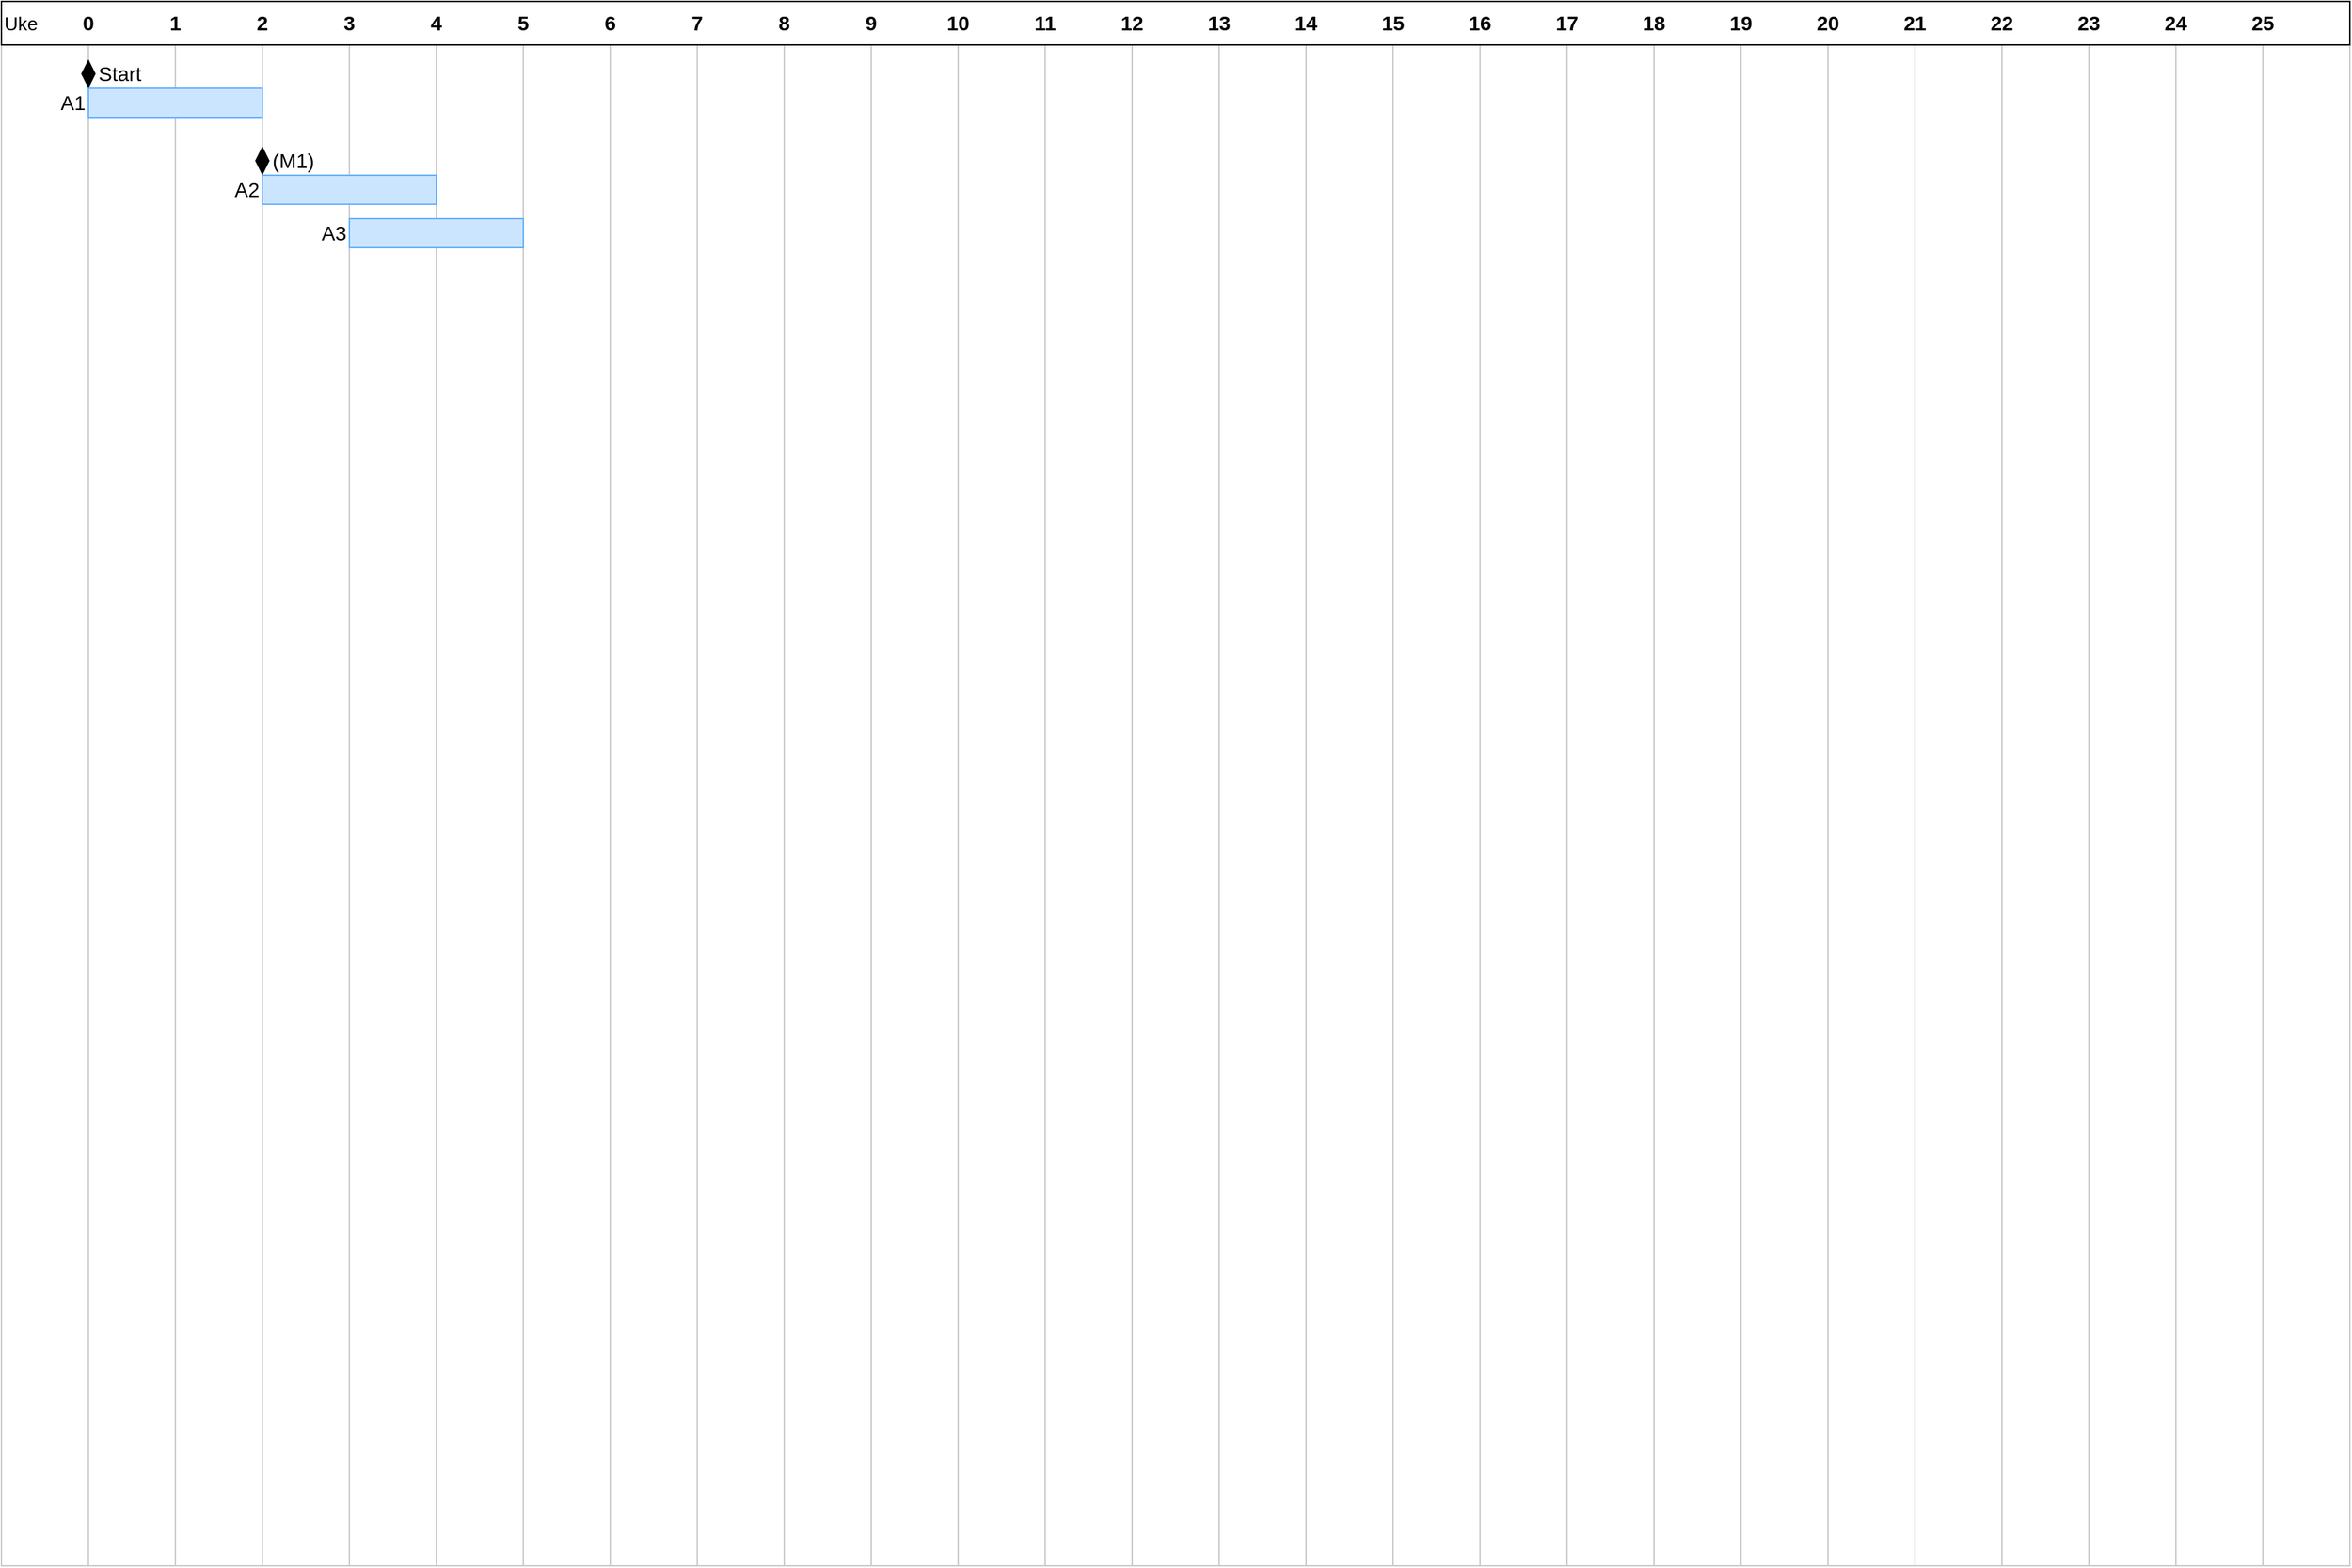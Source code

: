<mxfile version="13.8.0" type="github">
  <diagram name="Page-1" id="2c4490ee-f0b8-94ab-5012-d5dc3445f7a3">
    <mxGraphModel dx="1996" dy="1096" grid="1" gridSize="10" guides="1" tooltips="1" connect="0" arrows="1" fold="1" page="1" pageScale="1.5" pageWidth="1169" pageHeight="826" background="#ffffff" math="0" shadow="0">
      <root>
        <mxCell id="0" style=";html=1;" />
        <mxCell id="1" style=";html=1;" parent="0" />
        <mxCell id="wme-i7As3sNCEtLZGVM8-2" value="" style="align=left;strokeColor=#CCCCCC;html=1;" vertex="1" parent="1">
          <mxGeometry x="80" y="80" width="60" height="1080" as="geometry" />
        </mxCell>
        <mxCell id="wme-i7As3sNCEtLZGVM8-4" value="" style="align=left;strokeColor=#CCCCCC;html=1;" vertex="1" parent="1">
          <mxGeometry x="140" y="80" width="60" height="1080" as="geometry" />
        </mxCell>
        <mxCell id="wme-i7As3sNCEtLZGVM8-5" value="" style="align=left;strokeColor=#CCCCCC;html=1;" vertex="1" parent="1">
          <mxGeometry x="200" y="80" width="60" height="1080" as="geometry" />
        </mxCell>
        <mxCell id="wme-i7As3sNCEtLZGVM8-6" value="" style="align=left;strokeColor=#CCCCCC;html=1;" vertex="1" parent="1">
          <mxGeometry x="260" y="80" width="60" height="1080" as="geometry" />
        </mxCell>
        <mxCell id="wme-i7As3sNCEtLZGVM8-7" value="" style="align=left;strokeColor=#CCCCCC;html=1;" vertex="1" parent="1">
          <mxGeometry x="320" y="80" width="60" height="1080" as="geometry" />
        </mxCell>
        <mxCell id="wme-i7As3sNCEtLZGVM8-8" value="" style="align=left;strokeColor=#CCCCCC;html=1;" vertex="1" parent="1">
          <mxGeometry x="380" y="80" width="60" height="1080" as="geometry" />
        </mxCell>
        <mxCell id="wme-i7As3sNCEtLZGVM8-9" value="" style="align=left;strokeColor=#CCCCCC;html=1;" vertex="1" parent="1">
          <mxGeometry x="440" y="80" width="60" height="1080" as="geometry" />
        </mxCell>
        <mxCell id="wme-i7As3sNCEtLZGVM8-10" value="" style="align=left;strokeColor=#CCCCCC;html=1;" vertex="1" parent="1">
          <mxGeometry x="500" y="80" width="60" height="1080" as="geometry" />
        </mxCell>
        <mxCell id="wme-i7As3sNCEtLZGVM8-11" value="" style="align=left;strokeColor=#CCCCCC;html=1;" vertex="1" parent="1">
          <mxGeometry x="560" y="80" width="60" height="1080" as="geometry" />
        </mxCell>
        <mxCell id="wme-i7As3sNCEtLZGVM8-12" value="" style="align=left;strokeColor=#CCCCCC;html=1;" vertex="1" parent="1">
          <mxGeometry x="620" y="80" width="60" height="1080" as="geometry" />
        </mxCell>
        <mxCell id="wme-i7As3sNCEtLZGVM8-13" value="" style="align=left;strokeColor=#CCCCCC;html=1;" vertex="1" parent="1">
          <mxGeometry x="680" y="80" width="60" height="1080" as="geometry" />
        </mxCell>
        <mxCell id="wme-i7As3sNCEtLZGVM8-14" value="" style="align=left;strokeColor=#CCCCCC;html=1;" vertex="1" parent="1">
          <mxGeometry x="740" y="80" width="60" height="1080" as="geometry" />
        </mxCell>
        <mxCell id="wme-i7As3sNCEtLZGVM8-27" value="" style="rounded=0;whiteSpace=wrap;html=1;fontSize=14;strokeColor=#66B2FF;fillColor=#CCE5FF;" vertex="1" parent="1">
          <mxGeometry x="140" y="140" width="120" height="20" as="geometry" />
        </mxCell>
        <mxCell id="wme-i7As3sNCEtLZGVM8-28" value="Start" style="text;html=1;strokeColor=none;fillColor=none;align=left;verticalAlign=middle;whiteSpace=wrap;rounded=0;fontSize=14;" vertex="1" parent="1">
          <mxGeometry x="145" y="120" width="40" height="20" as="geometry" />
        </mxCell>
        <mxCell id="wme-i7As3sNCEtLZGVM8-30" value="" style="rhombus;whiteSpace=wrap;html=1;fontSize=14;fillColor=#000000;strokeColor=none;" vertex="1" parent="1">
          <mxGeometry x="135" y="120" width="10" height="20" as="geometry" />
        </mxCell>
        <mxCell id="wme-i7As3sNCEtLZGVM8-31" value="A1" style="text;html=1;strokeColor=none;fillColor=none;align=right;verticalAlign=middle;whiteSpace=wrap;rounded=0;fontSize=14;" vertex="1" parent="1">
          <mxGeometry x="100" y="140" width="40" height="20" as="geometry" />
        </mxCell>
        <mxCell id="wme-i7As3sNCEtLZGVM8-32" value="" style="rounded=0;whiteSpace=wrap;html=1;fontSize=14;strokeColor=#66B2FF;fillColor=#CCE5FF;" vertex="1" parent="1">
          <mxGeometry x="260" y="200" width="120" height="20" as="geometry" />
        </mxCell>
        <mxCell id="wme-i7As3sNCEtLZGVM8-35" value="(M1)" style="text;html=1;strokeColor=none;fillColor=none;align=left;verticalAlign=middle;whiteSpace=wrap;rounded=0;fontSize=14;" vertex="1" parent="1">
          <mxGeometry x="265" y="180" width="40" height="20" as="geometry" />
        </mxCell>
        <mxCell id="wme-i7As3sNCEtLZGVM8-36" value="" style="rhombus;whiteSpace=wrap;html=1;fontSize=14;fillColor=#000000;strokeColor=none;" vertex="1" parent="1">
          <mxGeometry x="255" y="180" width="10" height="20" as="geometry" />
        </mxCell>
        <mxCell id="wme-i7As3sNCEtLZGVM8-38" value="" style="rounded=0;whiteSpace=wrap;html=1;fontSize=14;strokeColor=#66B2FF;fillColor=#CCE5FF;" vertex="1" parent="1">
          <mxGeometry x="320" y="230" width="120" height="20" as="geometry" />
        </mxCell>
        <mxCell id="wme-i7As3sNCEtLZGVM8-39" value="A2" style="text;html=1;strokeColor=none;fillColor=none;align=right;verticalAlign=middle;whiteSpace=wrap;rounded=0;fontSize=14;" vertex="1" parent="1">
          <mxGeometry x="220" y="200" width="40" height="20" as="geometry" />
        </mxCell>
        <mxCell id="wme-i7As3sNCEtLZGVM8-40" value="A3" style="text;html=1;strokeColor=none;fillColor=none;align=right;verticalAlign=middle;whiteSpace=wrap;rounded=0;fontSize=14;" vertex="1" parent="1">
          <mxGeometry x="280" y="230" width="40" height="20" as="geometry" />
        </mxCell>
        <mxCell id="wme-i7As3sNCEtLZGVM8-41" value="" style="align=left;strokeColor=#CCCCCC;html=1;" vertex="1" parent="1">
          <mxGeometry x="800" y="80" width="60" height="1080" as="geometry" />
        </mxCell>
        <mxCell id="wme-i7As3sNCEtLZGVM8-42" value="" style="align=left;strokeColor=#CCCCCC;html=1;" vertex="1" parent="1">
          <mxGeometry x="860" y="80" width="60" height="1080" as="geometry" />
        </mxCell>
        <mxCell id="wme-i7As3sNCEtLZGVM8-43" value="" style="align=left;strokeColor=#CCCCCC;html=1;" vertex="1" parent="1">
          <mxGeometry x="920" y="80" width="60" height="1080" as="geometry" />
        </mxCell>
        <mxCell id="wme-i7As3sNCEtLZGVM8-44" value="" style="align=left;strokeColor=#CCCCCC;html=1;" vertex="1" parent="1">
          <mxGeometry x="980" y="80" width="60" height="1080" as="geometry" />
        </mxCell>
        <mxCell id="wme-i7As3sNCEtLZGVM8-45" value="" style="align=left;strokeColor=#CCCCCC;html=1;" vertex="1" parent="1">
          <mxGeometry x="1040" y="80" width="60" height="1080" as="geometry" />
        </mxCell>
        <mxCell id="wme-i7As3sNCEtLZGVM8-46" value="" style="align=left;strokeColor=#CCCCCC;html=1;" vertex="1" parent="1">
          <mxGeometry x="1100" y="80" width="60" height="1080" as="geometry" />
        </mxCell>
        <mxCell id="wme-i7As3sNCEtLZGVM8-47" value="" style="align=left;strokeColor=#CCCCCC;html=1;" vertex="1" parent="1">
          <mxGeometry x="1160" y="80" width="60" height="1080" as="geometry" />
        </mxCell>
        <mxCell id="wme-i7As3sNCEtLZGVM8-48" value="" style="align=left;strokeColor=#CCCCCC;html=1;" vertex="1" parent="1">
          <mxGeometry x="1220" y="80" width="60" height="1080" as="geometry" />
        </mxCell>
        <mxCell id="wme-i7As3sNCEtLZGVM8-49" value="" style="align=left;strokeColor=#CCCCCC;html=1;" vertex="1" parent="1">
          <mxGeometry x="1280" y="80" width="60" height="1080" as="geometry" />
        </mxCell>
        <mxCell id="wme-i7As3sNCEtLZGVM8-50" value="" style="align=left;strokeColor=#CCCCCC;html=1;" vertex="1" parent="1">
          <mxGeometry x="1340" y="80" width="60" height="1080" as="geometry" />
        </mxCell>
        <mxCell id="wme-i7As3sNCEtLZGVM8-51" value="" style="align=left;strokeColor=#CCCCCC;html=1;" vertex="1" parent="1">
          <mxGeometry x="1400" y="80" width="60" height="1080" as="geometry" />
        </mxCell>
        <mxCell id="wme-i7As3sNCEtLZGVM8-52" value="" style="align=left;strokeColor=#CCCCCC;html=1;fontStyle=1" vertex="1" parent="1">
          <mxGeometry x="1460" y="80" width="60" height="1080" as="geometry" />
        </mxCell>
        <mxCell id="wme-i7As3sNCEtLZGVM8-53" value="" style="align=left;strokeColor=#CCCCCC;html=1;fontStyle=1" vertex="1" parent="1">
          <mxGeometry x="1520" y="80" width="60" height="1080" as="geometry" />
        </mxCell>
        <mxCell id="wme-i7As3sNCEtLZGVM8-54" value="" style="align=left;strokeColor=#CCCCCC;html=1;fontStyle=1" vertex="1" parent="1">
          <mxGeometry x="1580" y="80" width="60" height="1080" as="geometry" />
        </mxCell>
        <mxCell id="wme-i7As3sNCEtLZGVM8-55" value="" style="align=left;strokeColor=#CCCCCC;html=1;fontStyle=1" vertex="1" parent="1">
          <mxGeometry x="1640" y="80" width="60" height="1080" as="geometry" />
        </mxCell>
        <mxCell id="wme-i7As3sNCEtLZGVM8-56" value="&lt;font style=&quot;font-size: 13px&quot;&gt;Uke&lt;/font&gt;" style="strokeWidth=1;fontStyle=0;html=1;align=left;" vertex="1" parent="1">
          <mxGeometry x="80" y="80" width="1620" height="30" as="geometry" />
        </mxCell>
        <mxCell id="wme-i7As3sNCEtLZGVM8-57" value="0" style="text;html=1;strokeColor=none;fillColor=none;align=center;verticalAlign=middle;whiteSpace=wrap;rounded=0;fontStyle=1;fontSize=14;" vertex="1" parent="1">
          <mxGeometry x="120" y="85" width="40" height="20" as="geometry" />
        </mxCell>
        <mxCell id="wme-i7As3sNCEtLZGVM8-58" value="1" style="text;html=1;strokeColor=none;fillColor=none;align=center;verticalAlign=middle;whiteSpace=wrap;rounded=0;fontStyle=1;fontSize=14;" vertex="1" parent="1">
          <mxGeometry x="180" y="85" width="40" height="20" as="geometry" />
        </mxCell>
        <mxCell id="wme-i7As3sNCEtLZGVM8-59" value="2" style="text;html=1;strokeColor=none;fillColor=none;align=center;verticalAlign=middle;whiteSpace=wrap;rounded=0;fontStyle=1;fontSize=14;" vertex="1" parent="1">
          <mxGeometry x="240" y="85" width="40" height="20" as="geometry" />
        </mxCell>
        <mxCell id="wme-i7As3sNCEtLZGVM8-60" value="3" style="text;html=1;strokeColor=none;fillColor=none;align=center;verticalAlign=middle;whiteSpace=wrap;rounded=0;fontStyle=1;fontSize=14;" vertex="1" parent="1">
          <mxGeometry x="300" y="85" width="40" height="20" as="geometry" />
        </mxCell>
        <mxCell id="wme-i7As3sNCEtLZGVM8-61" value="4" style="text;html=1;strokeColor=none;fillColor=none;align=center;verticalAlign=middle;whiteSpace=wrap;rounded=0;fontStyle=1;fontSize=14;" vertex="1" parent="1">
          <mxGeometry x="360" y="85" width="40" height="20" as="geometry" />
        </mxCell>
        <mxCell id="wme-i7As3sNCEtLZGVM8-62" value="5" style="text;html=1;strokeColor=none;fillColor=none;align=center;verticalAlign=middle;whiteSpace=wrap;rounded=0;fontStyle=1;fontSize=14;" vertex="1" parent="1">
          <mxGeometry x="420" y="85" width="40" height="20" as="geometry" />
        </mxCell>
        <mxCell id="wme-i7As3sNCEtLZGVM8-63" value="6" style="text;html=1;strokeColor=none;fillColor=none;align=center;verticalAlign=middle;whiteSpace=wrap;rounded=0;fontStyle=1;fontSize=14;" vertex="1" parent="1">
          <mxGeometry x="480" y="85" width="40" height="20" as="geometry" />
        </mxCell>
        <mxCell id="wme-i7As3sNCEtLZGVM8-64" value="7" style="text;html=1;strokeColor=none;fillColor=none;align=center;verticalAlign=middle;whiteSpace=wrap;rounded=0;fontStyle=1;fontSize=14;" vertex="1" parent="1">
          <mxGeometry x="540" y="85" width="40" height="20" as="geometry" />
        </mxCell>
        <mxCell id="wme-i7As3sNCEtLZGVM8-65" value="8" style="text;html=1;strokeColor=none;fillColor=none;align=center;verticalAlign=middle;whiteSpace=wrap;rounded=0;fontStyle=1;fontSize=14;" vertex="1" parent="1">
          <mxGeometry x="600" y="85" width="40" height="20" as="geometry" />
        </mxCell>
        <mxCell id="wme-i7As3sNCEtLZGVM8-66" value="9" style="text;html=1;strokeColor=none;fillColor=none;align=center;verticalAlign=middle;whiteSpace=wrap;rounded=0;fontStyle=1;fontSize=14;" vertex="1" parent="1">
          <mxGeometry x="660" y="85" width="40" height="20" as="geometry" />
        </mxCell>
        <mxCell id="wme-i7As3sNCEtLZGVM8-67" value="10" style="text;html=1;strokeColor=none;fillColor=none;align=center;verticalAlign=middle;whiteSpace=wrap;rounded=0;fontStyle=1;fontSize=14;" vertex="1" parent="1">
          <mxGeometry x="720" y="85" width="40" height="20" as="geometry" />
        </mxCell>
        <mxCell id="wme-i7As3sNCEtLZGVM8-68" value="11" style="text;html=1;strokeColor=none;fillColor=none;align=center;verticalAlign=middle;whiteSpace=wrap;rounded=0;fontStyle=1;fontSize=14;" vertex="1" parent="1">
          <mxGeometry x="780" y="85" width="40" height="20" as="geometry" />
        </mxCell>
        <mxCell id="wme-i7As3sNCEtLZGVM8-69" value="12&lt;span style=&quot;color: rgba(0 , 0 , 0 , 0) ; font-family: monospace ; font-size: 0px ; font-weight: 400&quot;&gt;%3CmxGraphModel%3E%3Croot%3E%3CmxCell%20id%3D%220%22%2F%3E%3CmxCell%20id%3D%221%22%20parent%3D%220%22%2F%3E%3CmxCell%20id%3D%222%22%20value%3D%2210%22%20style%3D%22text%3Bhtml%3D1%3BstrokeColor%3Dnone%3BfillColor%3Dnone%3Balign%3Dcenter%3BverticalAlign%3Dmiddle%3BwhiteSpace%3Dwrap%3Brounded%3D0%3BfontStyle%3D1%3BfontSize%3D14%3B%22%20vertex%3D%221%22%20parent%3D%221%22%3E%3CmxGeometry%20x%3D%22720%22%20y%3D%2285%22%20width%3D%2240%22%20height%3D%2220%22%20as%3D%22geometry%22%2F%3E%3C%2FmxCell%3E%3C%2Froot%3E%3C%2FmxGraphModel%3E&lt;/span&gt;" style="text;html=1;strokeColor=none;fillColor=none;align=center;verticalAlign=middle;whiteSpace=wrap;rounded=0;fontStyle=1;fontSize=14;" vertex="1" parent="1">
          <mxGeometry x="840" y="85" width="40" height="20" as="geometry" />
        </mxCell>
        <mxCell id="wme-i7As3sNCEtLZGVM8-70" value="13" style="text;html=1;strokeColor=none;fillColor=none;align=center;verticalAlign=middle;whiteSpace=wrap;rounded=0;fontStyle=1;fontSize=14;" vertex="1" parent="1">
          <mxGeometry x="900" y="85" width="40" height="20" as="geometry" />
        </mxCell>
        <mxCell id="wme-i7As3sNCEtLZGVM8-71" value="14" style="text;html=1;strokeColor=none;fillColor=none;align=center;verticalAlign=middle;whiteSpace=wrap;rounded=0;fontStyle=1;fontSize=14;" vertex="1" parent="1">
          <mxGeometry x="960" y="85" width="40" height="20" as="geometry" />
        </mxCell>
        <mxCell id="wme-i7As3sNCEtLZGVM8-72" value="15" style="text;html=1;strokeColor=none;fillColor=none;align=center;verticalAlign=middle;whiteSpace=wrap;rounded=0;fontStyle=1;fontSize=14;" vertex="1" parent="1">
          <mxGeometry x="1020" y="85" width="40" height="20" as="geometry" />
        </mxCell>
        <mxCell id="wme-i7As3sNCEtLZGVM8-73" value="16" style="text;html=1;strokeColor=none;fillColor=none;align=center;verticalAlign=middle;whiteSpace=wrap;rounded=0;fontStyle=1;fontSize=14;" vertex="1" parent="1">
          <mxGeometry x="1080" y="85" width="40" height="20" as="geometry" />
        </mxCell>
        <mxCell id="wme-i7As3sNCEtLZGVM8-74" value="17" style="text;html=1;strokeColor=none;fillColor=none;align=center;verticalAlign=middle;whiteSpace=wrap;rounded=0;fontStyle=1;fontSize=14;" vertex="1" parent="1">
          <mxGeometry x="1140" y="85" width="40" height="20" as="geometry" />
        </mxCell>
        <mxCell id="wme-i7As3sNCEtLZGVM8-75" value="18" style="text;html=1;strokeColor=none;fillColor=none;align=center;verticalAlign=middle;whiteSpace=wrap;rounded=0;fontStyle=1;fontSize=14;" vertex="1" parent="1">
          <mxGeometry x="1200" y="85" width="40" height="20" as="geometry" />
        </mxCell>
        <mxCell id="wme-i7As3sNCEtLZGVM8-76" value="19" style="text;html=1;strokeColor=none;fillColor=none;align=center;verticalAlign=middle;whiteSpace=wrap;rounded=0;fontStyle=1;fontSize=14;" vertex="1" parent="1">
          <mxGeometry x="1260" y="85" width="40" height="20" as="geometry" />
        </mxCell>
        <mxCell id="wme-i7As3sNCEtLZGVM8-77" value="20" style="text;html=1;strokeColor=none;fillColor=none;align=center;verticalAlign=middle;whiteSpace=wrap;rounded=0;fontStyle=1;fontSize=14;" vertex="1" parent="1">
          <mxGeometry x="1320" y="85" width="40" height="20" as="geometry" />
        </mxCell>
        <mxCell id="wme-i7As3sNCEtLZGVM8-78" value="21" style="text;html=1;strokeColor=none;fillColor=none;align=center;verticalAlign=middle;whiteSpace=wrap;rounded=0;fontStyle=1;fontSize=14;" vertex="1" parent="1">
          <mxGeometry x="1380" y="85" width="40" height="20" as="geometry" />
        </mxCell>
        <mxCell id="wme-i7As3sNCEtLZGVM8-79" value="22" style="text;html=1;strokeColor=none;fillColor=none;align=center;verticalAlign=middle;whiteSpace=wrap;rounded=0;fontStyle=1;fontSize=14;" vertex="1" parent="1">
          <mxGeometry x="1440" y="85" width="40" height="20" as="geometry" />
        </mxCell>
        <mxCell id="wme-i7As3sNCEtLZGVM8-80" value="23" style="text;html=1;strokeColor=none;fillColor=none;align=center;verticalAlign=middle;whiteSpace=wrap;rounded=0;fontStyle=1;fontSize=14;" vertex="1" parent="1">
          <mxGeometry x="1500" y="85" width="40" height="20" as="geometry" />
        </mxCell>
        <mxCell id="wme-i7As3sNCEtLZGVM8-81" value="24" style="text;html=1;strokeColor=none;fillColor=none;align=center;verticalAlign=middle;whiteSpace=wrap;rounded=0;fontStyle=1;fontSize=14;" vertex="1" parent="1">
          <mxGeometry x="1560" y="85" width="40" height="20" as="geometry" />
        </mxCell>
        <mxCell id="wme-i7As3sNCEtLZGVM8-82" value="25" style="text;html=1;strokeColor=none;fillColor=none;align=center;verticalAlign=middle;whiteSpace=wrap;rounded=0;fontStyle=1;fontSize=14;" vertex="1" parent="1">
          <mxGeometry x="1620" y="85" width="40" height="20" as="geometry" />
        </mxCell>
      </root>
    </mxGraphModel>
  </diagram>
</mxfile>
